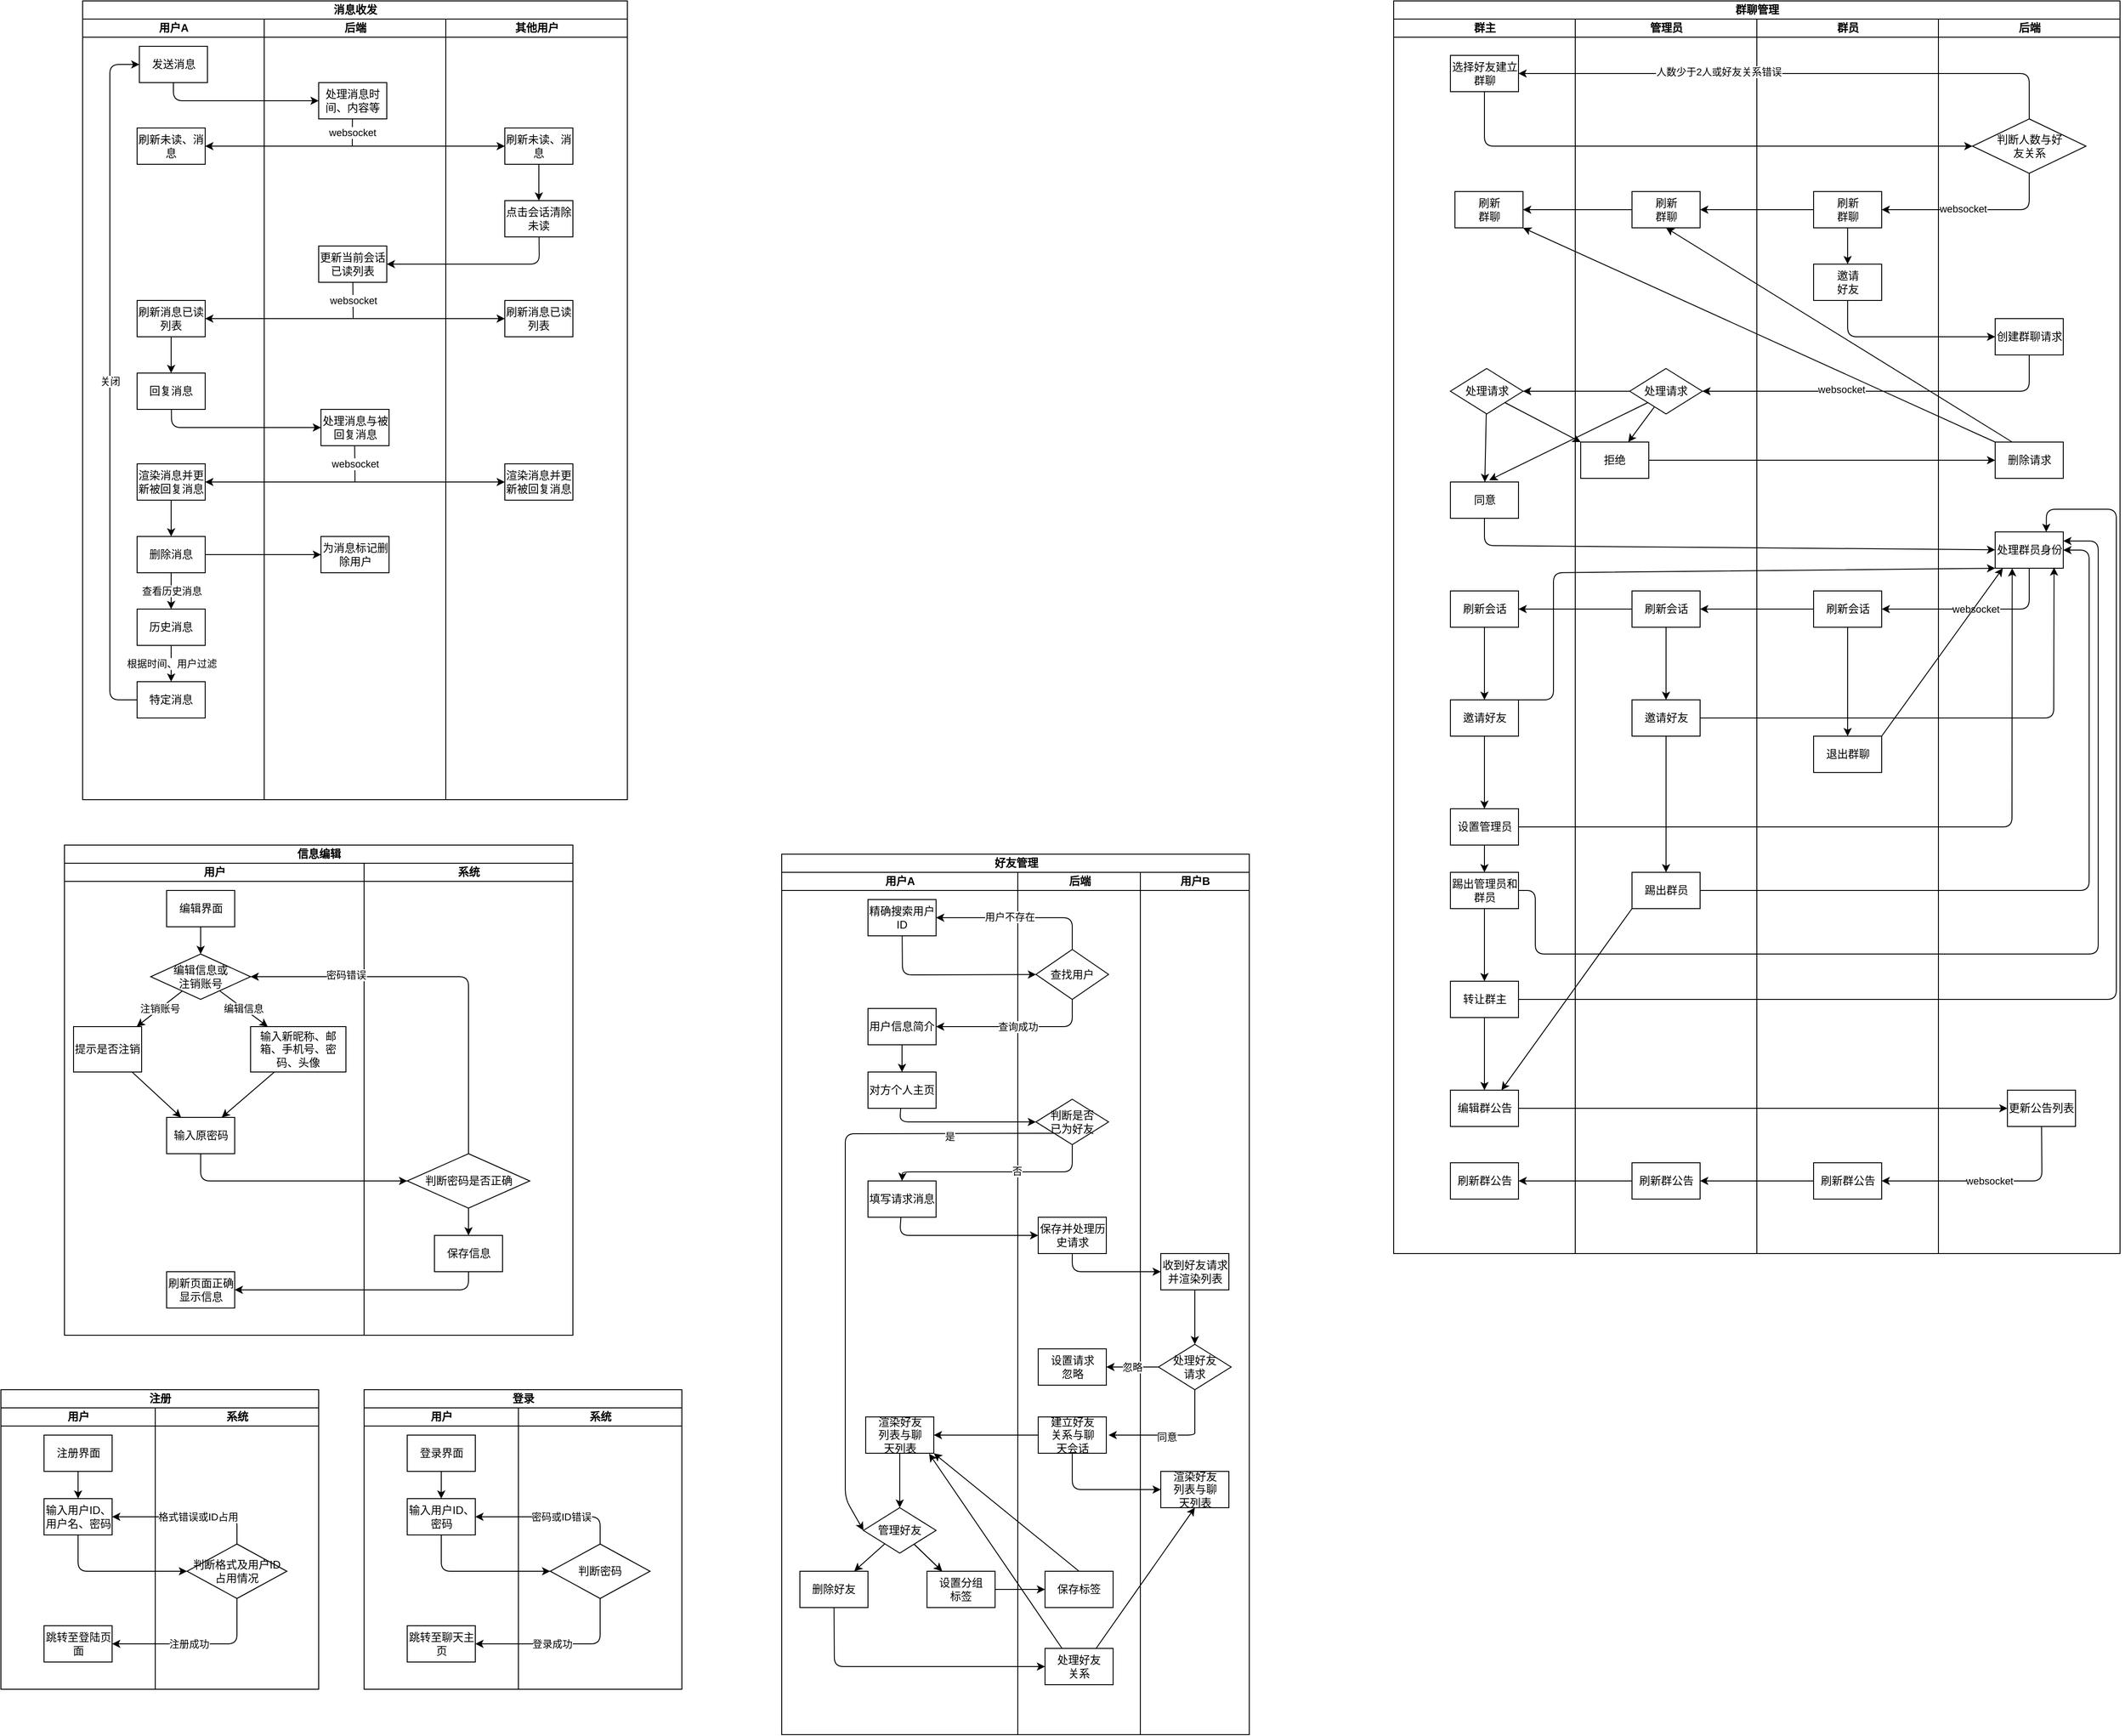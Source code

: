 <mxfile>
    <diagram id="bT-GzrtpJv4uaIVxJb1f" name="第 1 页">
        <mxGraphModel dx="1772" dy="2221" grid="1" gridSize="10" guides="1" tooltips="1" connect="1" arrows="1" fold="1" page="1" pageScale="1" pageWidth="827" pageHeight="1169" background="none" math="0" shadow="0">
            <root>
                <mxCell id="0"/>
                <mxCell id="1" parent="0"/>
                <mxCell id="26" value="注册" style="swimlane;childLayout=stackLayout;resizeParent=1;resizeParentMax=0;startSize=20;html=1;rounded=0;shadow=0;glass=0;swimlaneFillColor=default;" parent="1" vertex="1">
                    <mxGeometry x="120" y="420" width="350" height="330" as="geometry"/>
                </mxCell>
                <mxCell id="27" value="用户" style="swimlane;startSize=20;html=1;rounded=0;swimlaneFillColor=default;" parent="26" vertex="1">
                    <mxGeometry y="20" width="170" height="310" as="geometry"/>
                </mxCell>
                <mxCell id="36" value="" style="edgeStyle=none;html=1;" parent="27" source="32" target="35" edge="1">
                    <mxGeometry relative="1" as="geometry"/>
                </mxCell>
                <mxCell id="32" value="注册界面" style="rounded=0;whiteSpace=wrap;html=1;gradientColor=none;" parent="27" vertex="1">
                    <mxGeometry x="47.5" y="30" width="75" height="40" as="geometry"/>
                </mxCell>
                <mxCell id="35" value="输入用户ID、用户名、密码" style="rounded=0;whiteSpace=wrap;html=1;gradientColor=none;" parent="27" vertex="1">
                    <mxGeometry x="47.5" y="100" width="75" height="40" as="geometry"/>
                </mxCell>
                <mxCell id="44" value="跳转至登陆页面" style="rounded=0;whiteSpace=wrap;html=1;gradientColor=none;" parent="27" vertex="1">
                    <mxGeometry x="47.5" y="240" width="75" height="40" as="geometry"/>
                </mxCell>
                <mxCell id="28" value="系统" style="swimlane;startSize=20;html=1;rounded=0;swimlaneFillColor=default;" parent="26" vertex="1">
                    <mxGeometry x="170" y="20" width="180" height="310" as="geometry"/>
                </mxCell>
                <mxCell id="40" value="&lt;div style=&quot;line-height: 120%;&quot;&gt;&lt;span style=&quot;background-color: initial;&quot;&gt;判断格式及用户ID占用情况&lt;/span&gt;&lt;br&gt;&lt;/div&gt;" style="rhombus;whiteSpace=wrap;html=1;gradientColor=none;align=center;spacingLeft=5;spacingRight=5;" parent="28" vertex="1">
                    <mxGeometry x="35" y="150" width="110" height="60" as="geometry"/>
                </mxCell>
                <mxCell id="38" value="" style="edgeStyle=none;html=1;" parent="26" source="35" target="40" edge="1">
                    <mxGeometry relative="1" as="geometry">
                        <mxPoint x="260" y="200" as="targetPoint"/>
                        <Array as="points">
                            <mxPoint x="85" y="200"/>
                        </Array>
                    </mxGeometry>
                </mxCell>
                <mxCell id="41" style="edgeStyle=none;html=1;entryX=1;entryY=0.5;entryDx=0;entryDy=0;" parent="26" source="40" target="35" edge="1">
                    <mxGeometry relative="1" as="geometry">
                        <Array as="points">
                            <mxPoint x="260" y="140"/>
                        </Array>
                    </mxGeometry>
                </mxCell>
                <mxCell id="42" value="格式错误或ID占用" style="edgeLabel;html=1;align=center;verticalAlign=middle;resizable=0;points=[];" parent="41" vertex="1" connectable="0">
                    <mxGeometry x="-0.124" relative="1" as="geometry">
                        <mxPoint as="offset"/>
                    </mxGeometry>
                </mxCell>
                <mxCell id="43" style="edgeStyle=none;html=1;" parent="26" source="40" target="44" edge="1">
                    <mxGeometry relative="1" as="geometry">
                        <mxPoint x="110" y="280" as="targetPoint"/>
                        <Array as="points">
                            <mxPoint x="260" y="280"/>
                        </Array>
                    </mxGeometry>
                </mxCell>
                <mxCell id="45" value="注册成功" style="edgeLabel;html=1;align=center;verticalAlign=middle;resizable=0;points=[];" parent="43" vertex="1" connectable="0">
                    <mxGeometry x="0.1" relative="1" as="geometry">
                        <mxPoint as="offset"/>
                    </mxGeometry>
                </mxCell>
                <mxCell id="46" value="登录" style="swimlane;childLayout=stackLayout;resizeParent=1;resizeParentMax=0;startSize=20;html=1;rounded=0;shadow=0;glass=0;swimlaneFillColor=default;" parent="1" vertex="1">
                    <mxGeometry x="520" y="420" width="350" height="330" as="geometry"/>
                </mxCell>
                <mxCell id="47" value="用户" style="swimlane;startSize=20;html=1;rounded=0;swimlaneFillColor=default;" parent="46" vertex="1">
                    <mxGeometry y="20" width="170" height="310" as="geometry"/>
                </mxCell>
                <mxCell id="48" value="" style="edgeStyle=none;html=1;" parent="47" source="49" target="50" edge="1">
                    <mxGeometry relative="1" as="geometry"/>
                </mxCell>
                <mxCell id="49" value="登录界面" style="rounded=0;whiteSpace=wrap;html=1;gradientColor=none;" parent="47" vertex="1">
                    <mxGeometry x="47.5" y="30" width="75" height="40" as="geometry"/>
                </mxCell>
                <mxCell id="50" value="输入用户ID、密码" style="rounded=0;whiteSpace=wrap;html=1;gradientColor=none;" parent="47" vertex="1">
                    <mxGeometry x="47.5" y="100" width="75" height="40" as="geometry"/>
                </mxCell>
                <mxCell id="51" value="跳转至聊天主页" style="rounded=0;whiteSpace=wrap;html=1;gradientColor=none;" parent="47" vertex="1">
                    <mxGeometry x="47.5" y="240" width="75" height="40" as="geometry"/>
                </mxCell>
                <mxCell id="52" value="系统" style="swimlane;startSize=20;html=1;rounded=0;swimlaneFillColor=default;" parent="46" vertex="1">
                    <mxGeometry x="170" y="20" width="180" height="310" as="geometry"/>
                </mxCell>
                <mxCell id="53" value="&lt;div style=&quot;line-height: 120%;&quot;&gt;判断密码&lt;/div&gt;" style="rhombus;whiteSpace=wrap;html=1;gradientColor=none;align=center;spacingLeft=5;spacingRight=5;" parent="52" vertex="1">
                    <mxGeometry x="35" y="150" width="110" height="60" as="geometry"/>
                </mxCell>
                <mxCell id="54" value="" style="edgeStyle=none;html=1;" parent="46" source="50" target="53" edge="1">
                    <mxGeometry relative="1" as="geometry">
                        <mxPoint x="260" y="200" as="targetPoint"/>
                        <Array as="points">
                            <mxPoint x="85" y="200"/>
                        </Array>
                    </mxGeometry>
                </mxCell>
                <mxCell id="55" style="edgeStyle=none;html=1;entryX=1;entryY=0.5;entryDx=0;entryDy=0;" parent="46" source="53" target="50" edge="1">
                    <mxGeometry relative="1" as="geometry">
                        <Array as="points">
                            <mxPoint x="260" y="140"/>
                        </Array>
                    </mxGeometry>
                </mxCell>
                <mxCell id="56" value="密码或ID错误" style="edgeLabel;html=1;align=center;verticalAlign=middle;resizable=0;points=[];" parent="55" vertex="1" connectable="0">
                    <mxGeometry x="-0.124" relative="1" as="geometry">
                        <mxPoint as="offset"/>
                    </mxGeometry>
                </mxCell>
                <mxCell id="57" style="edgeStyle=none;html=1;" parent="46" source="53" target="51" edge="1">
                    <mxGeometry relative="1" as="geometry">
                        <mxPoint x="110" y="280" as="targetPoint"/>
                        <Array as="points">
                            <mxPoint x="260" y="280"/>
                        </Array>
                    </mxGeometry>
                </mxCell>
                <mxCell id="58" value="登录成功" style="edgeLabel;html=1;align=center;verticalAlign=middle;resizable=0;points=[];" parent="57" vertex="1" connectable="0">
                    <mxGeometry x="0.1" relative="1" as="geometry">
                        <mxPoint as="offset"/>
                    </mxGeometry>
                </mxCell>
                <mxCell id="59" value="信息编辑" style="swimlane;childLayout=stackLayout;resizeParent=1;resizeParentMax=0;startSize=20;html=1;rounded=0;shadow=0;glass=0;swimlaneFillColor=default;" parent="1" vertex="1">
                    <mxGeometry x="190" y="-180" width="560" height="540" as="geometry"/>
                </mxCell>
                <mxCell id="60" value="用户" style="swimlane;startSize=20;html=1;rounded=0;swimlaneFillColor=default;spacingLeft=0;" parent="59" vertex="1">
                    <mxGeometry y="20" width="330" height="520" as="geometry"/>
                </mxCell>
                <mxCell id="75" value="" style="edgeStyle=none;html=1;" parent="60" source="62" target="74" edge="1">
                    <mxGeometry relative="1" as="geometry"/>
                </mxCell>
                <mxCell id="62" value="编辑界面" style="rounded=0;whiteSpace=wrap;html=1;gradientColor=none;" parent="60" vertex="1">
                    <mxGeometry x="112.5" y="30" width="75" height="40" as="geometry"/>
                </mxCell>
                <mxCell id="81" value="编辑信息" style="edgeStyle=none;html=1;" parent="60" source="74" target="80" edge="1">
                    <mxGeometry relative="1" as="geometry"/>
                </mxCell>
                <mxCell id="74" value="编辑信息或注销账号" style="rhombus;whiteSpace=wrap;html=1;rounded=0;gradientColor=none;spacingLeft=20;spacingRight=20;" parent="60" vertex="1">
                    <mxGeometry x="95" y="100" width="110" height="50" as="geometry"/>
                </mxCell>
                <mxCell id="85" value="" style="edgeStyle=none;html=1;" parent="60" source="76" target="84" edge="1">
                    <mxGeometry relative="1" as="geometry"/>
                </mxCell>
                <mxCell id="76" value="提示是否注销" style="whiteSpace=wrap;html=1;rounded=0;gradientColor=none;spacingLeft=0;spacingRight=0;" parent="60" vertex="1">
                    <mxGeometry x="10" y="180" width="75" height="50" as="geometry"/>
                </mxCell>
                <mxCell id="77" value="注销账号" style="edgeStyle=none;html=1;" parent="60" source="74" target="76" edge="1">
                    <mxGeometry relative="1" as="geometry"/>
                </mxCell>
                <mxCell id="80" value="输入新昵称、邮箱、手机号、密码、头像" style="whiteSpace=wrap;html=1;rounded=0;gradientColor=none;spacingLeft=0;spacingRight=0;spacing=2;" parent="60" vertex="1">
                    <mxGeometry x="205" y="180" width="105" height="50" as="geometry"/>
                </mxCell>
                <mxCell id="84" value="输入原密码" style="whiteSpace=wrap;html=1;rounded=0;gradientColor=none;spacingLeft=0;spacingRight=0;" parent="60" vertex="1">
                    <mxGeometry x="112.5" y="280" width="75" height="40" as="geometry"/>
                </mxCell>
                <mxCell id="86" style="edgeStyle=none;html=1;exitX=0.25;exitY=1;exitDx=0;exitDy=0;" parent="60" source="80" target="84" edge="1">
                    <mxGeometry relative="1" as="geometry">
                        <mxPoint x="160" y="500.0" as="targetPoint"/>
                    </mxGeometry>
                </mxCell>
                <mxCell id="94" value="刷新页面正确显示信息" style="whiteSpace=wrap;html=1;rounded=0;gradientColor=none;spacingLeft=0;spacingRight=0;" parent="60" vertex="1">
                    <mxGeometry x="112.5" y="450" width="75" height="40" as="geometry"/>
                </mxCell>
                <mxCell id="65" value="系统" style="swimlane;startSize=20;html=1;rounded=0;swimlaneFillColor=default;" parent="59" vertex="1">
                    <mxGeometry x="330" y="20" width="230" height="520" as="geometry"/>
                </mxCell>
                <mxCell id="93" value="" style="edgeStyle=none;html=1;" parent="65" source="87" target="92" edge="1">
                    <mxGeometry relative="1" as="geometry"/>
                </mxCell>
                <mxCell id="87" value="判断密码是否正确" style="rhombus;whiteSpace=wrap;html=1;rounded=0;gradientColor=none;spacingLeft=0;spacingRight=0;" parent="65" vertex="1">
                    <mxGeometry x="47.5" y="320" width="135" height="60" as="geometry"/>
                </mxCell>
                <mxCell id="92" value="保存信息" style="whiteSpace=wrap;html=1;rounded=0;gradientColor=none;spacingLeft=0;spacingRight=0;" parent="65" vertex="1">
                    <mxGeometry x="77.5" y="410" width="75" height="40" as="geometry"/>
                </mxCell>
                <mxCell id="88" value="" style="edgeStyle=none;html=1;exitX=0.5;exitY=1;exitDx=0;exitDy=0;" parent="59" source="84" target="87" edge="1">
                    <mxGeometry relative="1" as="geometry">
                        <Array as="points">
                            <mxPoint x="150" y="370"/>
                        </Array>
                    </mxGeometry>
                </mxCell>
                <mxCell id="89" style="edgeStyle=none;html=1;exitX=0.5;exitY=0;exitDx=0;exitDy=0;entryX=1;entryY=0.5;entryDx=0;entryDy=0;" parent="59" source="87" target="74" edge="1">
                    <mxGeometry relative="1" as="geometry">
                        <mxPoint x="200" y="140.0" as="targetPoint"/>
                        <Array as="points">
                            <mxPoint x="445" y="145"/>
                        </Array>
                    </mxGeometry>
                </mxCell>
                <mxCell id="91" value="密码错误" style="edgeLabel;html=1;align=center;verticalAlign=middle;resizable=0;points=[];" parent="89" vertex="1" connectable="0">
                    <mxGeometry x="0.519" y="-2" relative="1" as="geometry">
                        <mxPoint as="offset"/>
                    </mxGeometry>
                </mxCell>
                <mxCell id="95" value="" style="edgeStyle=none;html=1;exitX=0.5;exitY=1;exitDx=0;exitDy=0;" parent="59" source="92" target="94" edge="1">
                    <mxGeometry relative="1" as="geometry">
                        <mxPoint x="520" y="470" as="sourcePoint"/>
                        <Array as="points">
                            <mxPoint x="445" y="490"/>
                        </Array>
                    </mxGeometry>
                </mxCell>
                <mxCell id="116" value="好友管理" style="swimlane;childLayout=stackLayout;resizeParent=1;resizeParentMax=0;startSize=20;html=1;gradientColor=none;swimlaneFillColor=default;" parent="1" vertex="1">
                    <mxGeometry x="980.0" y="-170" width="515" height="970" as="geometry"/>
                </mxCell>
                <mxCell id="117" value="用户A" style="swimlane;startSize=20;html=1;gradientColor=none;" parent="116" vertex="1">
                    <mxGeometry y="20" width="260" height="950" as="geometry"/>
                </mxCell>
                <mxCell id="120" value="精确搜索用户ID" style="rounded=0;whiteSpace=wrap;html=1;gradientColor=none;" parent="117" vertex="1">
                    <mxGeometry x="95.0" y="30" width="75" height="40" as="geometry"/>
                </mxCell>
                <mxCell id="128" value="" style="edgeStyle=none;html=1;" parent="117" source="125" target="127" edge="1">
                    <mxGeometry relative="1" as="geometry"/>
                </mxCell>
                <mxCell id="125" value="用户信息简介" style="whiteSpace=wrap;html=1;rounded=0;gradientColor=none;" parent="117" vertex="1">
                    <mxGeometry x="95" y="150" width="75" height="40" as="geometry"/>
                </mxCell>
                <mxCell id="127" value="对方个人主页" style="whiteSpace=wrap;html=1;rounded=0;gradientColor=none;" parent="117" vertex="1">
                    <mxGeometry x="95" y="220" width="75" height="40" as="geometry"/>
                </mxCell>
                <mxCell id="129" value="填写请求消息" style="whiteSpace=wrap;html=1;rounded=0;gradientColor=none;" parent="117" vertex="1">
                    <mxGeometry x="95" y="340" width="75" height="40" as="geometry"/>
                </mxCell>
                <mxCell id="157" value="" style="edgeStyle=none;html=1;" parent="117" source="149" target="156" edge="1">
                    <mxGeometry relative="1" as="geometry"/>
                </mxCell>
                <mxCell id="149" value="渲染好友列表与聊天列表" style="whiteSpace=wrap;html=1;rounded=0;gradientColor=none;spacingLeft=10;spacingRight=10;" parent="117" vertex="1">
                    <mxGeometry x="92.5" y="600" width="75" height="40" as="geometry"/>
                </mxCell>
                <mxCell id="159" value="" style="edgeStyle=none;html=1;" parent="117" source="156" target="158" edge="1">
                    <mxGeometry relative="1" as="geometry"/>
                </mxCell>
                <mxCell id="163" value="" style="edgeStyle=none;html=1;" parent="117" source="156" target="158" edge="1">
                    <mxGeometry relative="1" as="geometry"/>
                </mxCell>
                <mxCell id="168" value="" style="edgeStyle=none;html=1;" parent="117" source="156" target="167" edge="1">
                    <mxGeometry relative="1" as="geometry"/>
                </mxCell>
                <mxCell id="156" value="管理好友" style="rhombus;whiteSpace=wrap;html=1;rounded=0;gradientColor=none;spacingLeft=10;spacingRight=10;" parent="117" vertex="1">
                    <mxGeometry x="90" y="700" width="80" height="50" as="geometry"/>
                </mxCell>
                <mxCell id="158" value="设置分组标签" style="whiteSpace=wrap;html=1;rounded=0;gradientColor=none;spacingLeft=10;spacingRight=10;" parent="117" vertex="1">
                    <mxGeometry x="160" y="770" width="75" height="40" as="geometry"/>
                </mxCell>
                <mxCell id="167" value="删除好友" style="whiteSpace=wrap;html=1;rounded=0;gradientColor=none;spacingLeft=10;spacingRight=10;" parent="117" vertex="1">
                    <mxGeometry x="20" y="770" width="75" height="40" as="geometry"/>
                </mxCell>
                <mxCell id="118" value="后端" style="swimlane;startSize=20;html=1;gradientColor=none;" parent="116" vertex="1">
                    <mxGeometry x="260" y="20" width="135" height="950" as="geometry"/>
                </mxCell>
                <mxCell id="121" value="查找用户" style="rhombus;whiteSpace=wrap;html=1;rounded=0;gradientColor=none;" parent="118" vertex="1">
                    <mxGeometry x="20" y="85" width="80" height="55" as="geometry"/>
                </mxCell>
                <mxCell id="131" value="保存并处理历史请求" style="whiteSpace=wrap;html=1;rounded=0;gradientColor=none;" parent="118" vertex="1">
                    <mxGeometry x="22.5" y="380" width="75" height="40" as="geometry"/>
                </mxCell>
                <mxCell id="136" value="判断是否已为好友" style="rhombus;whiteSpace=wrap;html=1;rounded=0;gradientColor=none;spacingLeft=15;spacingRight=15;" parent="118" vertex="1">
                    <mxGeometry x="20" y="250" width="80" height="50" as="geometry"/>
                </mxCell>
                <mxCell id="144" value="设置请求忽略" style="whiteSpace=wrap;html=1;rounded=0;gradientColor=none;spacingLeft=10;spacingRight=10;" parent="118" vertex="1">
                    <mxGeometry x="22.5" y="525" width="75" height="40" as="geometry"/>
                </mxCell>
                <mxCell id="146" value="建立好友关系与聊天会话" style="whiteSpace=wrap;html=1;rounded=0;gradientColor=none;spacingLeft=10;spacingRight=10;" parent="118" vertex="1">
                    <mxGeometry x="22.5" y="600" width="75" height="40" as="geometry"/>
                </mxCell>
                <mxCell id="160" value="保存标签" style="whiteSpace=wrap;html=1;rounded=0;gradientColor=none;spacingLeft=10;spacingRight=10;" parent="118" vertex="1">
                    <mxGeometry x="30" y="770" width="75" height="40" as="geometry"/>
                </mxCell>
                <mxCell id="169" value="处理好友关系" style="whiteSpace=wrap;html=1;rounded=0;gradientColor=none;spacingLeft=10;spacingRight=10;" parent="118" vertex="1">
                    <mxGeometry x="30" y="855" width="75" height="40" as="geometry"/>
                </mxCell>
                <mxCell id="119" value="用户B" style="swimlane;startSize=20;html=1;gradientColor=none;swimlaneFillColor=none;" parent="116" vertex="1">
                    <mxGeometry x="395" y="20" width="120" height="950" as="geometry"/>
                </mxCell>
                <mxCell id="143" value="" style="edgeStyle=none;html=1;" parent="119" source="134" target="142" edge="1">
                    <mxGeometry relative="1" as="geometry"/>
                </mxCell>
                <mxCell id="134" value="收到好友请求并渲染列表" style="whiteSpace=wrap;html=1;rounded=0;gradientColor=none;" parent="119" vertex="1">
                    <mxGeometry x="22.5" y="420" width="75" height="40" as="geometry"/>
                </mxCell>
                <mxCell id="142" value="处理好友请求" style="rhombus;whiteSpace=wrap;html=1;rounded=0;gradientColor=none;spacingLeft=10;spacingRight=10;" parent="119" vertex="1">
                    <mxGeometry x="20" y="520" width="80" height="50" as="geometry"/>
                </mxCell>
                <mxCell id="151" value="渲染好友列表与聊天列表" style="whiteSpace=wrap;html=1;rounded=0;gradientColor=none;spacingLeft=10;spacingRight=10;" parent="119" vertex="1">
                    <mxGeometry x="22.5" y="660" width="75" height="40" as="geometry"/>
                </mxCell>
                <mxCell id="122" value="" style="edgeStyle=none;html=1;" parent="116" source="120" target="121" edge="1">
                    <mxGeometry relative="1" as="geometry">
                        <Array as="points">
                            <mxPoint x="133.0" y="133"/>
                        </Array>
                    </mxGeometry>
                </mxCell>
                <mxCell id="123" style="edgeStyle=none;html=1;exitX=0.5;exitY=0;exitDx=0;exitDy=0;entryX=1;entryY=0.5;entryDx=0;entryDy=0;" parent="116" source="121" target="120" edge="1">
                    <mxGeometry relative="1" as="geometry">
                        <Array as="points">
                            <mxPoint x="320.0" y="70"/>
                            <mxPoint x="180.0" y="70"/>
                        </Array>
                    </mxGeometry>
                </mxCell>
                <mxCell id="124" value="用户不存在" style="edgeLabel;html=1;align=center;verticalAlign=middle;resizable=0;points=[];" parent="123" vertex="1" connectable="0">
                    <mxGeometry x="0.123" y="-1" relative="1" as="geometry">
                        <mxPoint as="offset"/>
                    </mxGeometry>
                </mxCell>
                <mxCell id="126" value="查询成功" style="edgeStyle=none;html=1;exitX=0.5;exitY=1;exitDx=0;exitDy=0;" parent="116" source="121" target="125" edge="1">
                    <mxGeometry relative="1" as="geometry">
                        <Array as="points">
                            <mxPoint x="320.0" y="190"/>
                            <mxPoint x="180.0" y="190"/>
                        </Array>
                    </mxGeometry>
                </mxCell>
                <mxCell id="132" value="" style="edgeStyle=none;html=1;" parent="116" source="129" target="131" edge="1">
                    <mxGeometry relative="1" as="geometry">
                        <Array as="points">
                            <mxPoint x="130.0" y="420"/>
                        </Array>
                    </mxGeometry>
                </mxCell>
                <mxCell id="135" value="" style="edgeStyle=none;html=1;" parent="116" source="131" target="134" edge="1">
                    <mxGeometry relative="1" as="geometry">
                        <Array as="points">
                            <mxPoint x="320.0" y="460"/>
                        </Array>
                    </mxGeometry>
                </mxCell>
                <mxCell id="137" value="" style="edgeStyle=none;html=1;" parent="116" source="127" target="136" edge="1">
                    <mxGeometry relative="1" as="geometry">
                        <Array as="points">
                            <mxPoint x="130.0" y="295"/>
                        </Array>
                    </mxGeometry>
                </mxCell>
                <mxCell id="139" style="edgeStyle=none;html=1;entryX=0.5;entryY=0;entryDx=0;entryDy=0;" parent="116" source="136" target="129" edge="1">
                    <mxGeometry relative="1" as="geometry">
                        <Array as="points">
                            <mxPoint x="320.0" y="350"/>
                            <mxPoint x="133.0" y="350"/>
                        </Array>
                    </mxGeometry>
                </mxCell>
                <mxCell id="140" value="否" style="edgeLabel;html=1;align=center;verticalAlign=middle;resizable=0;points=[];" parent="139" vertex="1" connectable="0">
                    <mxGeometry x="-0.196" y="-1" relative="1" as="geometry">
                        <mxPoint as="offset"/>
                    </mxGeometry>
                </mxCell>
                <mxCell id="145" value="忽略" style="edgeStyle=none;html=1;" parent="116" source="142" target="144" edge="1">
                    <mxGeometry relative="1" as="geometry"/>
                </mxCell>
                <mxCell id="147" value="" style="edgeStyle=none;html=1;" parent="116" source="142" edge="1">
                    <mxGeometry relative="1" as="geometry">
                        <mxPoint x="360.0" y="640" as="targetPoint"/>
                        <Array as="points">
                            <mxPoint x="455.0" y="630"/>
                            <mxPoint x="455.0" y="640"/>
                        </Array>
                    </mxGeometry>
                </mxCell>
                <mxCell id="148" value="同意" style="edgeLabel;html=1;align=center;verticalAlign=middle;resizable=0;points=[];" parent="147" vertex="1" connectable="0">
                    <mxGeometry x="0.121" y="2" relative="1" as="geometry">
                        <mxPoint as="offset"/>
                    </mxGeometry>
                </mxCell>
                <mxCell id="150" value="" style="edgeStyle=none;html=1;" parent="116" source="146" target="149" edge="1">
                    <mxGeometry relative="1" as="geometry"/>
                </mxCell>
                <mxCell id="152" value="" style="edgeStyle=none;html=1;" parent="116" source="146" target="151" edge="1">
                    <mxGeometry relative="1" as="geometry">
                        <Array as="points">
                            <mxPoint x="320.0" y="700"/>
                        </Array>
                    </mxGeometry>
                </mxCell>
                <mxCell id="141" style="edgeStyle=none;html=1;exitX=0;exitY=1;exitDx=0;exitDy=0;entryX=0;entryY=0.5;entryDx=0;entryDy=0;" parent="116" source="136" target="156" edge="1">
                    <mxGeometry relative="1" as="geometry">
                        <mxPoint x="20.0" y="720" as="targetPoint"/>
                        <Array as="points">
                            <mxPoint x="70.0" y="308"/>
                            <mxPoint x="70.0" y="710"/>
                        </Array>
                    </mxGeometry>
                </mxCell>
                <mxCell id="155" value="是" style="edgeLabel;html=1;align=center;verticalAlign=middle;resizable=0;points=[];" parent="141" vertex="1" connectable="0">
                    <mxGeometry x="-0.658" y="3" relative="1" as="geometry">
                        <mxPoint as="offset"/>
                    </mxGeometry>
                </mxCell>
                <mxCell id="161" value="" style="edgeStyle=none;html=1;" parent="116" source="158" target="160" edge="1">
                    <mxGeometry relative="1" as="geometry"/>
                </mxCell>
                <mxCell id="162" style="edgeStyle=none;html=1;exitX=0.5;exitY=0;exitDx=0;exitDy=0;entryX=1;entryY=1;entryDx=0;entryDy=0;" parent="116" source="160" target="149" edge="1">
                    <mxGeometry relative="1" as="geometry"/>
                </mxCell>
                <mxCell id="170" value="" style="edgeStyle=none;html=1;" parent="116" source="167" target="169" edge="1">
                    <mxGeometry relative="1" as="geometry">
                        <Array as="points">
                            <mxPoint x="58.0" y="895"/>
                        </Array>
                    </mxGeometry>
                </mxCell>
                <mxCell id="174" style="edgeStyle=none;html=1;exitX=0.25;exitY=0;exitDx=0;exitDy=0;entryX=0.931;entryY=1.012;entryDx=0;entryDy=0;entryPerimeter=0;" parent="116" source="169" target="149" edge="1">
                    <mxGeometry relative="1" as="geometry"/>
                </mxCell>
                <mxCell id="175" style="edgeStyle=none;html=1;exitX=0.75;exitY=0;exitDx=0;exitDy=0;entryX=0.5;entryY=1;entryDx=0;entryDy=0;" parent="116" source="169" target="151" edge="1">
                    <mxGeometry relative="1" as="geometry"/>
                </mxCell>
                <mxCell id="176" value="消息收发" style="swimlane;childLayout=stackLayout;resizeParent=1;resizeParentMax=0;startSize=20;html=1;gradientColor=none;swimlaneFillColor=default;" parent="1" vertex="1">
                    <mxGeometry x="210.0" y="-1110" width="600" height="880" as="geometry"/>
                </mxCell>
                <mxCell id="177" value="用户A" style="swimlane;startSize=20;html=1;gradientColor=none;" parent="176" vertex="1">
                    <mxGeometry y="20" width="200" height="860" as="geometry"/>
                </mxCell>
                <mxCell id="181" value="发送消息" style="rounded=0;whiteSpace=wrap;html=1;gradientColor=none;" parent="177" vertex="1">
                    <mxGeometry x="62.5" y="30" width="75" height="40" as="geometry"/>
                </mxCell>
                <mxCell id="190" value="刷新未读、消息" style="whiteSpace=wrap;html=1;rounded=0;gradientColor=none;" parent="177" vertex="1">
                    <mxGeometry x="60" y="120" width="75" height="40" as="geometry"/>
                </mxCell>
                <mxCell id="202" value="" style="edgeStyle=none;html=1;" parent="177" source="199" target="201" edge="1">
                    <mxGeometry relative="1" as="geometry"/>
                </mxCell>
                <mxCell id="199" value="刷新消息已读列表" style="whiteSpace=wrap;html=1;rounded=0;gradientColor=none;" parent="177" vertex="1">
                    <mxGeometry x="60" y="310" width="75" height="40" as="geometry"/>
                </mxCell>
                <mxCell id="201" value="回复消息" style="whiteSpace=wrap;html=1;rounded=0;gradientColor=none;" parent="177" vertex="1">
                    <mxGeometry x="60" y="390" width="75" height="40" as="geometry"/>
                </mxCell>
                <mxCell id="210" value="" style="edgeStyle=none;html=1;" parent="177" source="207" target="209" edge="1">
                    <mxGeometry relative="1" as="geometry"/>
                </mxCell>
                <mxCell id="207" value="渲染消息并更新被回复消息" style="whiteSpace=wrap;html=1;rounded=0;gradientColor=none;" parent="177" vertex="1">
                    <mxGeometry x="60" y="490" width="75" height="40" as="geometry"/>
                </mxCell>
                <mxCell id="216" value="查看历史消息" style="edgeStyle=none;html=1;" parent="177" source="209" target="215" edge="1">
                    <mxGeometry relative="1" as="geometry"/>
                </mxCell>
                <mxCell id="209" value="删除消息" style="whiteSpace=wrap;html=1;rounded=0;gradientColor=none;" parent="177" vertex="1">
                    <mxGeometry x="60" y="570" width="75" height="40" as="geometry"/>
                </mxCell>
                <mxCell id="218" value="根据时间、用户过滤" style="edgeStyle=none;html=1;" parent="177" source="215" target="217" edge="1">
                    <mxGeometry relative="1" as="geometry"/>
                </mxCell>
                <mxCell id="215" value="历史消息" style="whiteSpace=wrap;html=1;rounded=0;gradientColor=none;" parent="177" vertex="1">
                    <mxGeometry x="60" y="650" width="75" height="40" as="geometry"/>
                </mxCell>
                <mxCell id="219" value="关闭" style="edgeStyle=none;html=1;exitX=0;exitY=0.5;exitDx=0;exitDy=0;entryX=0;entryY=0.5;entryDx=0;entryDy=0;" parent="177" source="217" target="181" edge="1">
                    <mxGeometry relative="1" as="geometry">
                        <mxPoint x="30.0" y="50" as="targetPoint"/>
                        <Array as="points">
                            <mxPoint x="30.0" y="750"/>
                            <mxPoint x="30.0" y="670"/>
                            <mxPoint x="30.0" y="50"/>
                        </Array>
                    </mxGeometry>
                </mxCell>
                <mxCell id="217" value="特定消息" style="whiteSpace=wrap;html=1;rounded=0;gradientColor=none;" parent="177" vertex="1">
                    <mxGeometry x="60" y="730" width="75" height="40" as="geometry"/>
                </mxCell>
                <mxCell id="178" value="后端" style="swimlane;startSize=20;html=1;gradientColor=none;" parent="176" vertex="1">
                    <mxGeometry x="200" y="20" width="200" height="860" as="geometry"/>
                </mxCell>
                <mxCell id="184" value="处理消息时间、内容等" style="whiteSpace=wrap;html=1;rounded=0;gradientColor=none;" parent="178" vertex="1">
                    <mxGeometry x="60.0" y="70" width="75" height="40" as="geometry"/>
                </mxCell>
                <mxCell id="191" value="websocket" style="endArrow=none;html=1;" parent="178" edge="1">
                    <mxGeometry width="50" height="50" relative="1" as="geometry">
                        <mxPoint x="97.0" y="140" as="sourcePoint"/>
                        <mxPoint x="97.16" y="110" as="targetPoint"/>
                    </mxGeometry>
                </mxCell>
                <mxCell id="194" value="更新当前会话已读列表" style="whiteSpace=wrap;html=1;rounded=0;gradientColor=none;" parent="178" vertex="1">
                    <mxGeometry x="60" y="250" width="75" height="40" as="geometry"/>
                </mxCell>
                <mxCell id="198" value="" style="endArrow=classic;startArrow=classic;html=1;entryX=0;entryY=0.5;entryDx=0;entryDy=0;" parent="178" edge="1">
                    <mxGeometry width="50" height="50" relative="1" as="geometry">
                        <mxPoint x="-65" y="330" as="sourcePoint"/>
                        <mxPoint x="265.0" y="330" as="targetPoint"/>
                    </mxGeometry>
                </mxCell>
                <mxCell id="203" value="处理消息与被回复消息" style="whiteSpace=wrap;html=1;rounded=0;gradientColor=none;" parent="178" vertex="1">
                    <mxGeometry x="62.5" y="430" width="75" height="40" as="geometry"/>
                </mxCell>
                <mxCell id="205" value="websocket" style="endArrow=none;html=1;" parent="178" edge="1">
                    <mxGeometry width="50" height="50" relative="1" as="geometry">
                        <mxPoint x="99.657" y="470" as="sourcePoint"/>
                        <mxPoint x="99.99" y="510" as="targetPoint"/>
                        <Array as="points"/>
                    </mxGeometry>
                </mxCell>
                <mxCell id="206" value="" style="endArrow=classic;startArrow=classic;html=1;entryX=0;entryY=0.5;entryDx=0;entryDy=0;" parent="178" edge="1">
                    <mxGeometry width="50" height="50" relative="1" as="geometry">
                        <mxPoint x="-65" y="510" as="sourcePoint"/>
                        <mxPoint x="265.0" y="510" as="targetPoint"/>
                    </mxGeometry>
                </mxCell>
                <mxCell id="211" value="为消息标记删除用户" style="whiteSpace=wrap;html=1;rounded=0;gradientColor=none;" parent="178" vertex="1">
                    <mxGeometry x="62.5" y="570" width="75" height="40" as="geometry"/>
                </mxCell>
                <mxCell id="179" value="其他用户" style="swimlane;startSize=20;html=1;gradientColor=none;" parent="176" vertex="1">
                    <mxGeometry x="400" y="20" width="200" height="860" as="geometry"/>
                </mxCell>
                <mxCell id="193" value="" style="edgeStyle=none;html=1;" parent="179" source="186" target="192" edge="1">
                    <mxGeometry relative="1" as="geometry"/>
                </mxCell>
                <mxCell id="186" value="刷新未读、消息" style="whiteSpace=wrap;html=1;rounded=0;gradientColor=none;" parent="179" vertex="1">
                    <mxGeometry x="65" y="120" width="75" height="40" as="geometry"/>
                </mxCell>
                <mxCell id="192" value="点击会话清除未读" style="whiteSpace=wrap;html=1;rounded=0;gradientColor=none;" parent="179" vertex="1">
                    <mxGeometry x="65" y="200" width="75" height="40" as="geometry"/>
                </mxCell>
                <mxCell id="200" value="刷新消息已读列表" style="whiteSpace=wrap;html=1;rounded=0;gradientColor=none;" parent="179" vertex="1">
                    <mxGeometry x="65" y="310" width="75" height="40" as="geometry"/>
                </mxCell>
                <mxCell id="208" value="渲染消息并更新被回复消息" style="whiteSpace=wrap;html=1;rounded=0;gradientColor=none;" parent="179" vertex="1">
                    <mxGeometry x="65" y="490" width="75" height="40" as="geometry"/>
                </mxCell>
                <mxCell id="185" value="" style="edgeStyle=none;html=1;" parent="176" source="181" target="184" edge="1">
                    <mxGeometry relative="1" as="geometry">
                        <Array as="points">
                            <mxPoint x="100.0" y="110"/>
                        </Array>
                    </mxGeometry>
                </mxCell>
                <mxCell id="189" value="" style="endArrow=classic;startArrow=classic;html=1;entryX=0;entryY=0.5;entryDx=0;entryDy=0;" parent="176" source="190" target="186" edge="1">
                    <mxGeometry width="50" height="50" relative="1" as="geometry">
                        <mxPoint x="135.0" y="159.66" as="sourcePoint"/>
                        <mxPoint x="460.0" y="160" as="targetPoint"/>
                    </mxGeometry>
                </mxCell>
                <mxCell id="195" value="" style="edgeStyle=none;html=1;" parent="176" source="192" target="194" edge="1">
                    <mxGeometry relative="1" as="geometry">
                        <Array as="points">
                            <mxPoint x="503.0" y="290"/>
                        </Array>
                    </mxGeometry>
                </mxCell>
                <mxCell id="204" value="" style="edgeStyle=none;html=1;" parent="176" source="201" target="203" edge="1">
                    <mxGeometry relative="1" as="geometry">
                        <Array as="points">
                            <mxPoint x="98.0" y="470"/>
                        </Array>
                    </mxGeometry>
                </mxCell>
                <mxCell id="212" value="" style="edgeStyle=none;html=1;" parent="176" source="209" target="211" edge="1">
                    <mxGeometry relative="1" as="geometry">
                        <Array as="points">
                            <mxPoint x="160.0" y="610"/>
                        </Array>
                    </mxGeometry>
                </mxCell>
                <mxCell id="197" value="websocket" style="endArrow=none;html=1;" parent="1" source="194" edge="1">
                    <mxGeometry width="50" height="50" relative="1" as="geometry">
                        <mxPoint x="517" y="-940" as="sourcePoint"/>
                        <mxPoint x="508" y="-760" as="targetPoint"/>
                        <Array as="points"/>
                    </mxGeometry>
                </mxCell>
                <mxCell id="220" value="群聊管理" style="swimlane;childLayout=stackLayout;resizeParent=1;resizeParentMax=0;startSize=20;html=1;gradientColor=none;swimlaneFillColor=default;" parent="1" vertex="1">
                    <mxGeometry x="1654.0" y="-1110" width="800" height="1380" as="geometry"/>
                </mxCell>
                <mxCell id="221" value="群主" style="swimlane;startSize=20;html=1;gradientColor=none;" parent="220" vertex="1">
                    <mxGeometry y="20" width="200" height="1360" as="geometry"/>
                </mxCell>
                <mxCell id="225" value="选择好友建立群聊" style="rounded=0;whiteSpace=wrap;html=1;gradientColor=none;" parent="221" vertex="1">
                    <mxGeometry x="62.5" y="40" width="75" height="40" as="geometry"/>
                </mxCell>
                <mxCell id="263" value="" style="edgeStyle=none;html=1;" parent="221" source="246" target="262" edge="1">
                    <mxGeometry relative="1" as="geometry"/>
                </mxCell>
                <mxCell id="246" value="处理请求" style="rhombus;whiteSpace=wrap;html=1;rounded=0;gradientColor=none;spacingLeft=0;spacingRight=0;" parent="221" vertex="1">
                    <mxGeometry x="62.5" y="385" width="80" height="50" as="geometry"/>
                </mxCell>
                <mxCell id="258" value="刷新群聊" style="whiteSpace=wrap;html=1;rounded=0;gradientColor=none;spacingLeft=20;spacingRight=20;" parent="221" vertex="1">
                    <mxGeometry x="67.5" y="190" width="75" height="40" as="geometry"/>
                </mxCell>
                <mxCell id="262" value="同意" style="whiteSpace=wrap;html=1;rounded=0;gradientColor=none;spacingLeft=0;spacingRight=0;" parent="221" vertex="1">
                    <mxGeometry x="62.5" y="510" width="75" height="40" as="geometry"/>
                </mxCell>
                <mxCell id="275" value="" style="edgeStyle=none;html=1;" parent="221" source="272" target="274" edge="1">
                    <mxGeometry relative="1" as="geometry"/>
                </mxCell>
                <mxCell id="272" value="刷新会话" style="whiteSpace=wrap;html=1;rounded=0;gradientColor=none;spacingLeft=0;spacingRight=0;" parent="221" vertex="1">
                    <mxGeometry x="62.5" y="630" width="75" height="40" as="geometry"/>
                </mxCell>
                <mxCell id="282" value="" style="edgeStyle=none;html=1;" parent="221" source="274" target="281" edge="1">
                    <mxGeometry relative="1" as="geometry"/>
                </mxCell>
                <mxCell id="274" value="邀请好友" style="whiteSpace=wrap;html=1;rounded=0;gradientColor=none;spacingLeft=0;spacingRight=0;" parent="221" vertex="1">
                    <mxGeometry x="62.5" y="750" width="75" height="40" as="geometry"/>
                </mxCell>
                <mxCell id="291" value="" style="edgeStyle=none;html=1;" parent="221" source="281" target="290" edge="1">
                    <mxGeometry relative="1" as="geometry"/>
                </mxCell>
                <mxCell id="281" value="设置管理员" style="whiteSpace=wrap;html=1;rounded=0;gradientColor=none;spacingLeft=0;spacingRight=0;" parent="221" vertex="1">
                    <mxGeometry x="62.5" y="870" width="75" height="40" as="geometry"/>
                </mxCell>
                <mxCell id="300" value="" style="edgeStyle=none;html=1;" parent="221" source="290" target="299" edge="1">
                    <mxGeometry relative="1" as="geometry"/>
                </mxCell>
                <mxCell id="290" value="踢出管理员和群员" style="whiteSpace=wrap;html=1;rounded=0;gradientColor=none;spacingLeft=0;spacingRight=0;" parent="221" vertex="1">
                    <mxGeometry x="62.5" y="940" width="75" height="40" as="geometry"/>
                </mxCell>
                <mxCell id="304" value="" style="edgeStyle=none;html=1;" parent="221" source="299" target="303" edge="1">
                    <mxGeometry relative="1" as="geometry"/>
                </mxCell>
                <mxCell id="299" value="转让群主" style="whiteSpace=wrap;html=1;rounded=0;gradientColor=none;spacingLeft=0;spacingRight=0;" parent="221" vertex="1">
                    <mxGeometry x="62.5" y="1060" width="75" height="40" as="geometry"/>
                </mxCell>
                <mxCell id="303" value="编辑群公告" style="whiteSpace=wrap;html=1;rounded=0;gradientColor=none;spacingLeft=0;spacingRight=0;" parent="221" vertex="1">
                    <mxGeometry x="62.5" y="1180" width="75" height="40" as="geometry"/>
                </mxCell>
                <mxCell id="314" value="刷新群公告" style="whiteSpace=wrap;html=1;rounded=0;gradientColor=none;spacingLeft=0;spacingRight=0;" parent="221" vertex="1">
                    <mxGeometry x="62.5" y="1260" width="75" height="40" as="geometry"/>
                </mxCell>
                <mxCell id="222" value="管理员" style="swimlane;startSize=20;html=1;gradientColor=none;" parent="220" vertex="1">
                    <mxGeometry x="200" y="20" width="200" height="1360" as="geometry"/>
                </mxCell>
                <mxCell id="250" value="" style="edgeStyle=none;html=1;" parent="222" source="243" target="249" edge="1">
                    <mxGeometry relative="1" as="geometry"/>
                </mxCell>
                <mxCell id="243" value="处理请求" style="rhombus;whiteSpace=wrap;html=1;rounded=0;gradientColor=none;spacingLeft=0;spacingRight=0;" parent="222" vertex="1">
                    <mxGeometry x="60" y="385" width="80" height="50" as="geometry"/>
                </mxCell>
                <mxCell id="249" value="拒绝" style="whiteSpace=wrap;html=1;rounded=0;gradientColor=none;spacingLeft=0;spacingRight=0;" parent="222" vertex="1">
                    <mxGeometry x="6" y="466" width="75" height="40" as="geometry"/>
                </mxCell>
                <mxCell id="232" value="刷新群聊" style="whiteSpace=wrap;html=1;rounded=0;gradientColor=none;spacingLeft=20;spacingRight=20;" parent="222" vertex="1">
                    <mxGeometry x="62.5" y="190" width="75" height="40" as="geometry"/>
                </mxCell>
                <mxCell id="277" value="" style="edgeStyle=none;html=1;" parent="222" source="270" target="276" edge="1">
                    <mxGeometry relative="1" as="geometry"/>
                </mxCell>
                <mxCell id="270" value="刷新会话" style="whiteSpace=wrap;html=1;rounded=0;gradientColor=none;spacingLeft=0;spacingRight=0;" parent="222" vertex="1">
                    <mxGeometry x="62.5" y="630" width="75" height="40" as="geometry"/>
                </mxCell>
                <mxCell id="289" value="" style="edgeStyle=none;html=1;" parent="222" source="276" target="288" edge="1">
                    <mxGeometry relative="1" as="geometry"/>
                </mxCell>
                <mxCell id="276" value="邀请好友" style="whiteSpace=wrap;html=1;rounded=0;gradientColor=none;spacingLeft=0;spacingRight=0;" parent="222" vertex="1">
                    <mxGeometry x="62.5" y="750" width="75" height="40" as="geometry"/>
                </mxCell>
                <mxCell id="288" value="踢出群员" style="whiteSpace=wrap;html=1;rounded=0;gradientColor=none;spacingLeft=0;spacingRight=0;" parent="222" vertex="1">
                    <mxGeometry x="62.5" y="940" width="75" height="40" as="geometry"/>
                </mxCell>
                <mxCell id="312" value="刷新群公告" style="whiteSpace=wrap;html=1;rounded=0;gradientColor=none;spacingLeft=0;spacingRight=0;" parent="222" vertex="1">
                    <mxGeometry x="62.5" y="1260" width="75" height="40" as="geometry"/>
                </mxCell>
                <mxCell id="223" value="群员" style="swimlane;startSize=20;html=1;gradientColor=none;" parent="220" vertex="1">
                    <mxGeometry x="400" y="20" width="200" height="1360" as="geometry"/>
                </mxCell>
                <mxCell id="236" value="" style="edgeStyle=none;html=1;" parent="223" source="230" target="235" edge="1">
                    <mxGeometry relative="1" as="geometry"/>
                </mxCell>
                <mxCell id="230" value="刷新群聊" style="whiteSpace=wrap;html=1;rounded=0;gradientColor=none;spacingLeft=20;spacingRight=20;" parent="223" vertex="1">
                    <mxGeometry x="62.5" y="190" width="75" height="40" as="geometry"/>
                </mxCell>
                <mxCell id="235" value="邀请好友" style="whiteSpace=wrap;html=1;rounded=0;gradientColor=none;spacingLeft=20;spacingRight=20;" parent="223" vertex="1">
                    <mxGeometry x="62.5" y="270" width="75" height="40" as="geometry"/>
                </mxCell>
                <mxCell id="297" value="" style="edgeStyle=none;html=1;" parent="223" source="268" target="296" edge="1">
                    <mxGeometry relative="1" as="geometry"/>
                </mxCell>
                <mxCell id="268" value="刷新会话" style="whiteSpace=wrap;html=1;rounded=0;gradientColor=none;spacingLeft=0;spacingRight=0;" parent="223" vertex="1">
                    <mxGeometry x="62.5" y="630" width="75" height="40" as="geometry"/>
                </mxCell>
                <mxCell id="296" value="退出群聊" style="whiteSpace=wrap;html=1;rounded=0;gradientColor=none;spacingLeft=0;spacingRight=0;" parent="223" vertex="1">
                    <mxGeometry x="62.5" y="790" width="75" height="40" as="geometry"/>
                </mxCell>
                <mxCell id="310" value="刷新群公告" style="whiteSpace=wrap;html=1;rounded=0;gradientColor=none;spacingLeft=0;spacingRight=0;" parent="223" vertex="1">
                    <mxGeometry x="62.5" y="1260" width="75" height="40" as="geometry"/>
                </mxCell>
                <mxCell id="224" value="后端" style="swimlane;startSize=20;html=1;gradientColor=none;" parent="220" vertex="1">
                    <mxGeometry x="600" y="20" width="200" height="1360" as="geometry"/>
                </mxCell>
                <mxCell id="226" value="判断人数与好友关系" style="rhombus;whiteSpace=wrap;html=1;rounded=0;gradientColor=none;spacingLeft=20;spacingRight=20;" parent="224" vertex="1">
                    <mxGeometry x="37.5" y="110" width="125" height="60" as="geometry"/>
                </mxCell>
                <mxCell id="241" value="创建群聊请求" style="whiteSpace=wrap;html=1;rounded=0;gradientColor=none;spacingLeft=0;spacingRight=0;" parent="224" vertex="1">
                    <mxGeometry x="62.5" y="330" width="75" height="40" as="geometry"/>
                </mxCell>
                <mxCell id="256" value="删除请求" style="whiteSpace=wrap;html=1;rounded=0;gradientColor=none;spacingLeft=0;spacingRight=0;" parent="224" vertex="1">
                    <mxGeometry x="62.5" y="466" width="75" height="40" as="geometry"/>
                </mxCell>
                <mxCell id="265" value="处理群员身份" style="whiteSpace=wrap;html=1;rounded=0;gradientColor=none;spacingLeft=0;spacingRight=0;" parent="224" vertex="1">
                    <mxGeometry x="62.5" y="565" width="75" height="40" as="geometry"/>
                </mxCell>
                <mxCell id="308" value="更新公告列表" style="whiteSpace=wrap;html=1;rounded=0;gradientColor=none;spacingLeft=0;spacingRight=0;" parent="224" vertex="1">
                    <mxGeometry x="76" y="1180" width="75" height="40" as="geometry"/>
                </mxCell>
                <mxCell id="227" value="" style="edgeStyle=none;html=1;" parent="220" source="225" target="226" edge="1">
                    <mxGeometry relative="1" as="geometry">
                        <Array as="points">
                            <mxPoint x="100.0" y="160"/>
                        </Array>
                    </mxGeometry>
                </mxCell>
                <mxCell id="228" style="edgeStyle=none;html=1;exitX=0.5;exitY=0;exitDx=0;exitDy=0;entryX=1;entryY=0.5;entryDx=0;entryDy=0;" parent="220" source="226" target="225" edge="1">
                    <mxGeometry relative="1" as="geometry">
                        <Array as="points">
                            <mxPoint x="700.0" y="80"/>
                        </Array>
                    </mxGeometry>
                </mxCell>
                <mxCell id="229" value="人数少于2人或好友关系错误" style="edgeLabel;html=1;align=center;verticalAlign=middle;resizable=0;points=[];" parent="228" vertex="1" connectable="0">
                    <mxGeometry x="0.282" y="-2" relative="1" as="geometry">
                        <mxPoint as="offset"/>
                    </mxGeometry>
                </mxCell>
                <mxCell id="231" value="" style="edgeStyle=none;html=1;" parent="220" source="226" target="230" edge="1">
                    <mxGeometry relative="1" as="geometry">
                        <Array as="points">
                            <mxPoint x="700.0" y="230"/>
                        </Array>
                    </mxGeometry>
                </mxCell>
                <mxCell id="234" value="websocket" style="edgeLabel;html=1;align=center;verticalAlign=middle;resizable=0;points=[];" parent="231" vertex="1" connectable="0">
                    <mxGeometry x="0.116" y="-1" relative="1" as="geometry">
                        <mxPoint as="offset"/>
                    </mxGeometry>
                </mxCell>
                <mxCell id="233" value="" style="edgeStyle=none;html=1;" parent="220" source="230" target="232" edge="1">
                    <mxGeometry relative="1" as="geometry"/>
                </mxCell>
                <mxCell id="242" value="" style="edgeStyle=none;html=1;" parent="220" source="235" target="241" edge="1">
                    <mxGeometry relative="1" as="geometry">
                        <Array as="points">
                            <mxPoint x="500.0" y="370"/>
                        </Array>
                    </mxGeometry>
                </mxCell>
                <mxCell id="244" value="" style="edgeStyle=none;html=1;" parent="220" source="241" target="243" edge="1">
                    <mxGeometry relative="1" as="geometry">
                        <Array as="points">
                            <mxPoint x="700.0" y="430"/>
                        </Array>
                    </mxGeometry>
                </mxCell>
                <mxCell id="245" value="websocket" style="edgeLabel;html=1;align=center;verticalAlign=middle;resizable=0;points=[];" parent="244" vertex="1" connectable="0">
                    <mxGeometry x="0.236" y="-2" relative="1" as="geometry">
                        <mxPoint as="offset"/>
                    </mxGeometry>
                </mxCell>
                <mxCell id="247" value="" style="edgeStyle=none;html=1;" parent="220" source="243" target="246" edge="1">
                    <mxGeometry relative="1" as="geometry"/>
                </mxCell>
                <mxCell id="253" style="edgeStyle=none;html=1;exitX=1;exitY=1;exitDx=0;exitDy=0;entryX=0;entryY=0;entryDx=0;entryDy=0;" parent="220" source="246" target="249" edge="1">
                    <mxGeometry relative="1" as="geometry"/>
                </mxCell>
                <mxCell id="257" value="" style="edgeStyle=none;html=1;" parent="220" source="249" target="256" edge="1">
                    <mxGeometry relative="1" as="geometry"/>
                </mxCell>
                <mxCell id="259" value="" style="edgeStyle=none;html=1;" parent="220" source="232" target="258" edge="1">
                    <mxGeometry relative="1" as="geometry"/>
                </mxCell>
                <mxCell id="260" style="edgeStyle=none;html=1;exitX=0.25;exitY=0;exitDx=0;exitDy=0;entryX=0.5;entryY=1;entryDx=0;entryDy=0;" parent="220" source="256" target="232" edge="1">
                    <mxGeometry relative="1" as="geometry"/>
                </mxCell>
                <mxCell id="261" style="edgeStyle=none;html=1;exitX=0;exitY=0;exitDx=0;exitDy=0;entryX=1;entryY=1;entryDx=0;entryDy=0;" parent="220" source="256" target="258" edge="1">
                    <mxGeometry relative="1" as="geometry"/>
                </mxCell>
                <mxCell id="264" style="edgeStyle=none;html=1;exitX=0;exitY=1;exitDx=0;exitDy=0;entryX=0.571;entryY=-0.051;entryDx=0;entryDy=0;entryPerimeter=0;" parent="220" source="243" target="262" edge="1">
                    <mxGeometry relative="1" as="geometry"/>
                </mxCell>
                <mxCell id="266" value="" style="edgeStyle=none;html=1;" parent="220" source="262" target="265" edge="1">
                    <mxGeometry relative="1" as="geometry">
                        <Array as="points">
                            <mxPoint x="100.0" y="600"/>
                        </Array>
                    </mxGeometry>
                </mxCell>
                <mxCell id="269" value="websocket" style="edgeStyle=none;html=1;" parent="220" source="265" target="268" edge="1">
                    <mxGeometry relative="1" as="geometry">
                        <Array as="points">
                            <mxPoint x="700.0" y="670"/>
                        </Array>
                    </mxGeometry>
                </mxCell>
                <mxCell id="271" value="" style="edgeStyle=none;html=1;" parent="220" source="268" target="270" edge="1">
                    <mxGeometry relative="1" as="geometry"/>
                </mxCell>
                <mxCell id="273" value="" style="edgeStyle=none;html=1;" parent="220" source="270" target="272" edge="1">
                    <mxGeometry relative="1" as="geometry"/>
                </mxCell>
                <mxCell id="279" style="edgeStyle=none;html=1;exitX=1;exitY=0;exitDx=0;exitDy=0;entryX=0;entryY=1;entryDx=0;entryDy=0;" parent="220" source="274" target="265" edge="1">
                    <mxGeometry relative="1" as="geometry">
                        <Array as="points">
                            <mxPoint x="176.0" y="770"/>
                            <mxPoint x="176.0" y="630"/>
                        </Array>
                    </mxGeometry>
                </mxCell>
                <mxCell id="280" style="edgeStyle=none;html=1;exitX=1;exitY=0.5;exitDx=0;exitDy=0;entryX=0.865;entryY=0.979;entryDx=0;entryDy=0;entryPerimeter=0;" parent="220" source="276" target="265" edge="1">
                    <mxGeometry relative="1" as="geometry">
                        <Array as="points">
                            <mxPoint x="727.0" y="790"/>
                        </Array>
                    </mxGeometry>
                </mxCell>
                <mxCell id="287" style="edgeStyle=none;html=1;entryX=0.25;entryY=1;entryDx=0;entryDy=0;" parent="220" source="281" target="265" edge="1">
                    <mxGeometry relative="1" as="geometry">
                        <Array as="points">
                            <mxPoint x="681.0" y="910"/>
                        </Array>
                    </mxGeometry>
                </mxCell>
                <mxCell id="293" style="edgeStyle=none;html=1;exitX=1;exitY=0.5;exitDx=0;exitDy=0;entryX=1;entryY=0.25;entryDx=0;entryDy=0;" parent="220" source="290" target="265" edge="1">
                    <mxGeometry relative="1" as="geometry">
                        <mxPoint x="746.0" y="600" as="targetPoint"/>
                        <Array as="points">
                            <mxPoint x="156.0" y="980"/>
                            <mxPoint x="156.0" y="1050"/>
                            <mxPoint x="776.0" y="1050"/>
                            <mxPoint x="776.0" y="595"/>
                        </Array>
                    </mxGeometry>
                </mxCell>
                <mxCell id="295" style="edgeStyle=none;html=1;entryX=1;entryY=0.5;entryDx=0;entryDy=0;" parent="220" source="288" target="265" edge="1">
                    <mxGeometry relative="1" as="geometry">
                        <Array as="points">
                            <mxPoint x="766.0" y="980"/>
                            <mxPoint x="766.0" y="605"/>
                        </Array>
                    </mxGeometry>
                </mxCell>
                <mxCell id="298" style="edgeStyle=none;html=1;exitX=1;exitY=0;exitDx=0;exitDy=0;entryX=0.112;entryY=1.001;entryDx=0;entryDy=0;entryPerimeter=0;" parent="220" source="296" target="265" edge="1">
                    <mxGeometry relative="1" as="geometry"/>
                </mxCell>
                <mxCell id="301" style="edgeStyle=none;html=1;entryX=0.75;entryY=0;entryDx=0;entryDy=0;" parent="220" source="299" target="265" edge="1">
                    <mxGeometry relative="1" as="geometry">
                        <Array as="points">
                            <mxPoint x="796.0" y="1100"/>
                            <mxPoint x="796.0" y="560"/>
                            <mxPoint x="719.0" y="560"/>
                        </Array>
                    </mxGeometry>
                </mxCell>
                <mxCell id="305" style="edgeStyle=none;html=1;exitX=0;exitY=1;exitDx=0;exitDy=0;entryX=0.75;entryY=0;entryDx=0;entryDy=0;" parent="220" source="288" target="303" edge="1">
                    <mxGeometry relative="1" as="geometry"/>
                </mxCell>
                <mxCell id="309" value="" style="edgeStyle=none;html=1;" parent="220" source="303" target="308" edge="1">
                    <mxGeometry relative="1" as="geometry"/>
                </mxCell>
                <mxCell id="311" value="websocket" style="edgeStyle=none;html=1;" parent="220" source="308" target="310" edge="1">
                    <mxGeometry relative="1" as="geometry">
                        <Array as="points">
                            <mxPoint x="714.0" y="1300"/>
                        </Array>
                    </mxGeometry>
                </mxCell>
                <mxCell id="313" value="" style="edgeStyle=none;html=1;" parent="220" source="310" target="312" edge="1">
                    <mxGeometry relative="1" as="geometry"/>
                </mxCell>
                <mxCell id="315" value="" style="edgeStyle=none;html=1;" parent="220" source="312" target="314" edge="1">
                    <mxGeometry relative="1" as="geometry"/>
                </mxCell>
            </root>
        </mxGraphModel>
    </diagram>
</mxfile>
